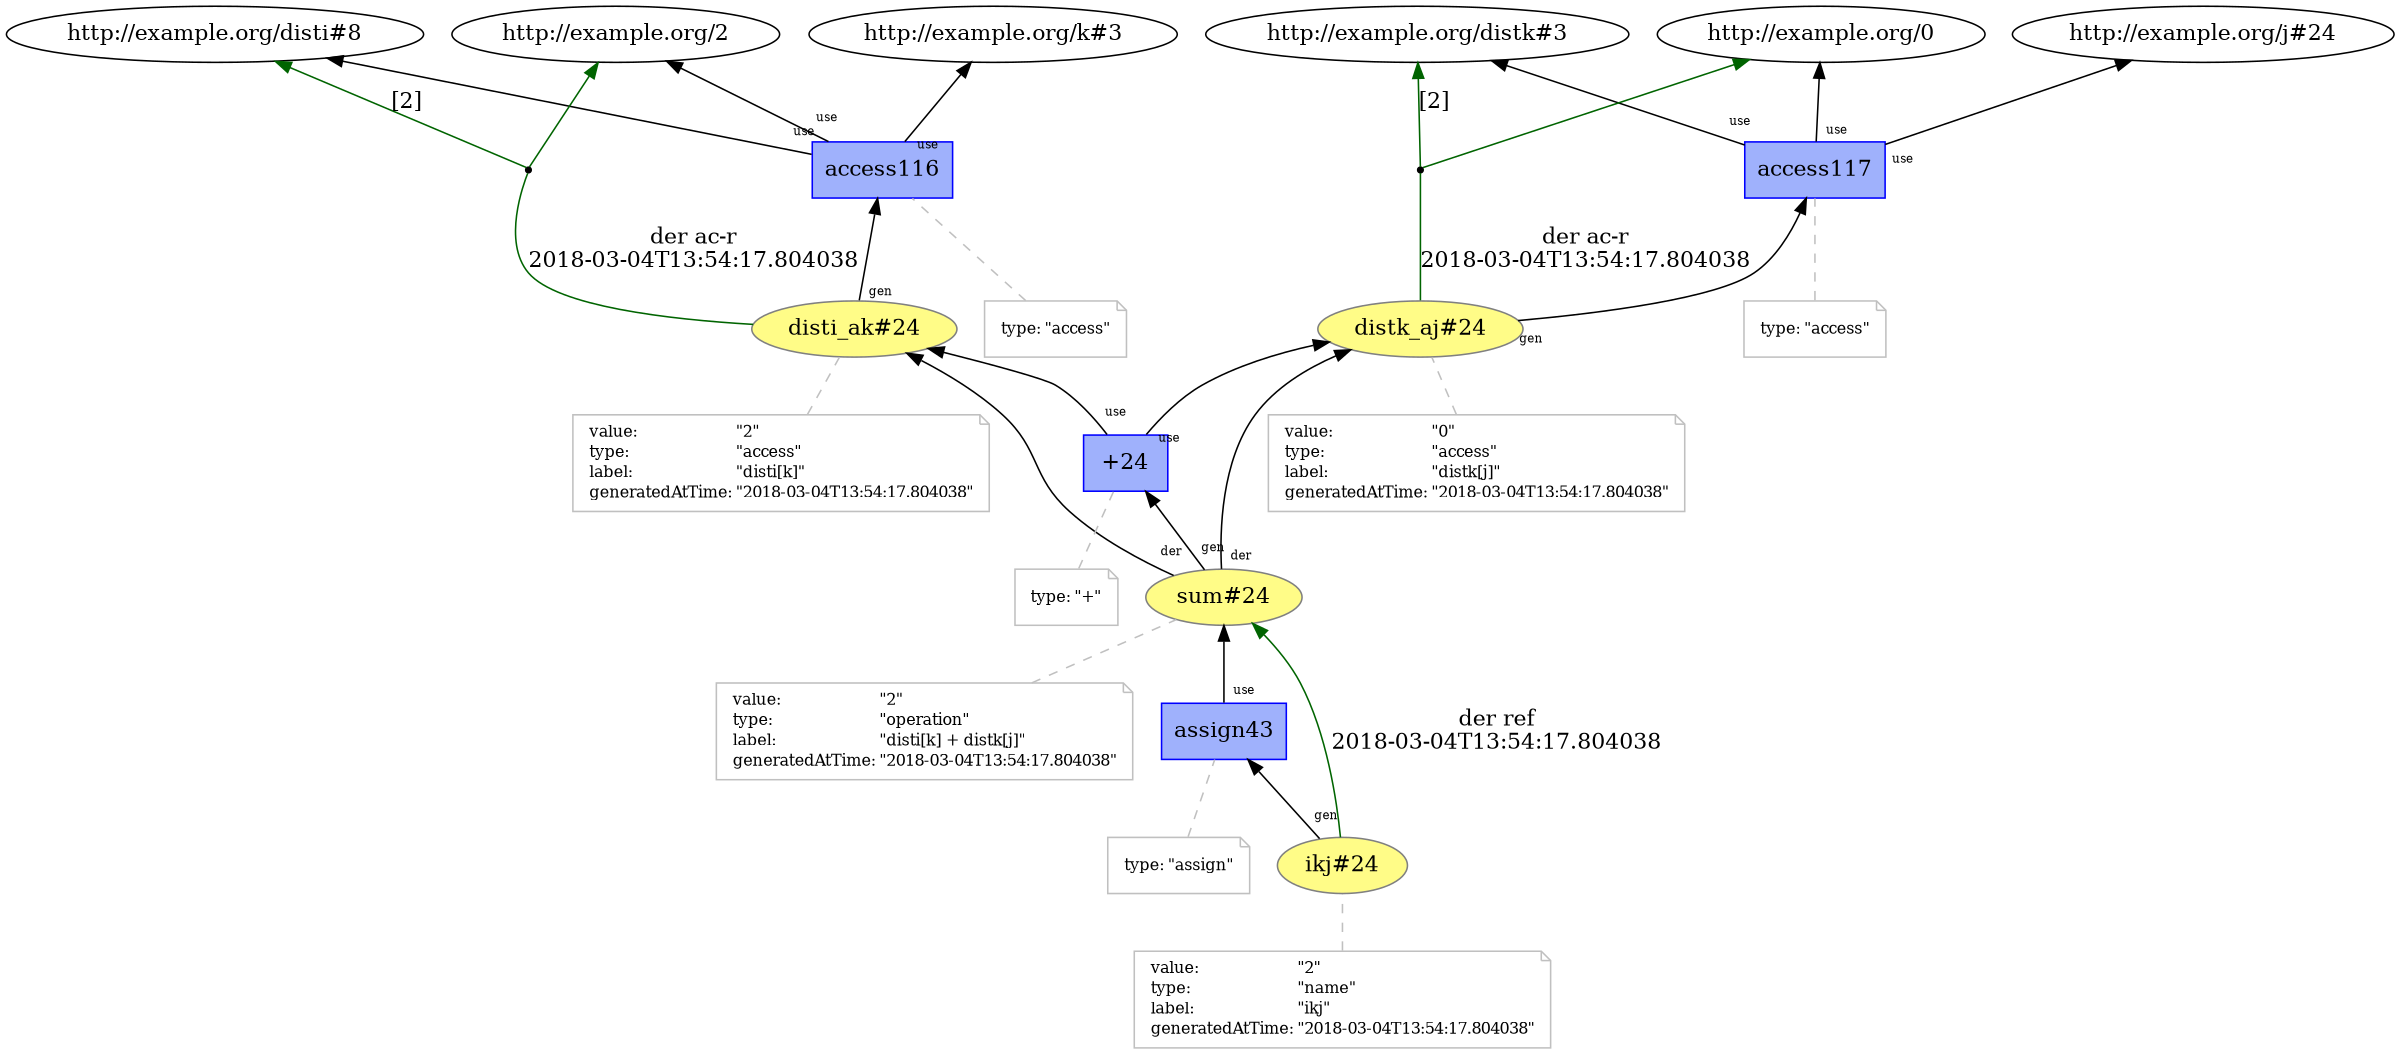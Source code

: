 digraph "PROV" { size="16,12"; rankdir="BT";
"http://example.org/disti_ak#24" [fillcolor="#FFFC87",color="#808080",style="filled",label="disti_ak#24",URL="http://example.org/disti_ak#24"]
"-attrs0" [color="gray",shape="note",fontsize="10",fontcolor="black",label=<<TABLE cellpadding="0" border="0">
	<TR>
	    <TD align="left">value:</TD>
	    <TD align="left">&quot;2&quot;</TD>
	</TR>
	<TR>
	    <TD align="left">type:</TD>
	    <TD align="left">&quot;access&quot;</TD>
	</TR>
	<TR>
	    <TD align="left">label:</TD>
	    <TD align="left">&quot;disti[k]&quot;</TD>
	</TR>
	<TR>
	    <TD align="left">generatedAtTime:</TD>
	    <TD align="left">&quot;2018-03-04T13:54:17.804038&quot;</TD>
	</TR>
</TABLE>>]
"-attrs0" -> "http://example.org/disti_ak#24" [color="gray",style="dashed",arrowhead="none"]
"http://example.org/access116" [fillcolor="#9FB1FC",color="#0000FF",shape="polygon",sides="4",style="filled",label="access116",URL="http://example.org/access116"]
"-attrs1" [color="gray",shape="note",fontsize="10",fontcolor="black",label=<<TABLE cellpadding="0" border="0">
	<TR>
	    <TD align="left">type:</TD>
	    <TD align="left">&quot;access&quot;</TD>
	</TR>
</TABLE>>]
"-attrs1" -> "http://example.org/access116" [color="gray",style="dashed",arrowhead="none"]
"http://example.org/access116" -> "http://example.org/2" [labelfontsize="8",labeldistance="1.5",labelangle="60.0",rotation="20",taillabel="use"]
"bn0" [shape="point",label=""]
"http://example.org/disti_ak#24" -> "bn0" [arrowhead="none",color="darkgreen",label="der ac-r
2018-03-04T13:54:17.804038"]
"bn0" -> "http://example.org/disti#8" [labelfontsize="8",labeldistance="1.5",color="darkgreen",labelangle="60.0",rotation="20",label="[2]"]
"bn0" -> "http://example.org/2" [color="darkgreen"]
"http://example.org/disti_ak#24" -> "http://example.org/access116" [labelfontsize="8",labeldistance="1.5",labelangle="60.0",rotation="20",taillabel="gen"]
"http://example.org/access116" -> "http://example.org/disti#8" [labelfontsize="8",labeldistance="1.5",labelangle="60.0",rotation="20",taillabel="use"]
"http://example.org/access116" -> "http://example.org/k#3" [labelfontsize="8",labeldistance="1.5",labelangle="60.0",rotation="20",taillabel="use"]
"http://example.org/distk_aj#24" [fillcolor="#FFFC87",color="#808080",style="filled",label="distk_aj#24",URL="http://example.org/distk_aj#24"]
"-attrs2" [color="gray",shape="note",fontsize="10",fontcolor="black",label=<<TABLE cellpadding="0" border="0">
	<TR>
	    <TD align="left">value:</TD>
	    <TD align="left">&quot;0&quot;</TD>
	</TR>
	<TR>
	    <TD align="left">type:</TD>
	    <TD align="left">&quot;access&quot;</TD>
	</TR>
	<TR>
	    <TD align="left">label:</TD>
	    <TD align="left">&quot;distk[j]&quot;</TD>
	</TR>
	<TR>
	    <TD align="left">generatedAtTime:</TD>
	    <TD align="left">&quot;2018-03-04T13:54:17.804038&quot;</TD>
	</TR>
</TABLE>>]
"-attrs2" -> "http://example.org/distk_aj#24" [color="gray",style="dashed",arrowhead="none"]
"http://example.org/access117" [fillcolor="#9FB1FC",color="#0000FF",shape="polygon",sides="4",style="filled",label="access117",URL="http://example.org/access117"]
"-attrs3" [color="gray",shape="note",fontsize="10",fontcolor="black",label=<<TABLE cellpadding="0" border="0">
	<TR>
	    <TD align="left">type:</TD>
	    <TD align="left">&quot;access&quot;</TD>
	</TR>
</TABLE>>]
"-attrs3" -> "http://example.org/access117" [color="gray",style="dashed",arrowhead="none"]
"http://example.org/access117" -> "http://example.org/0" [labelfontsize="8",labeldistance="1.5",labelangle="60.0",rotation="20",taillabel="use"]
"bn1" [shape="point",label=""]
"http://example.org/distk_aj#24" -> "bn1" [arrowhead="none",color="darkgreen",label="der ac-r
2018-03-04T13:54:17.804038"]
"bn1" -> "http://example.org/distk#3" [labelfontsize="8",labeldistance="1.5",color="darkgreen",labelangle="60.0",rotation="20",label="[2]"]
"bn1" -> "http://example.org/0" [color="darkgreen"]
"http://example.org/distk_aj#24" -> "http://example.org/access117" [labelfontsize="8",labeldistance="1.5",labelangle="60.0",rotation="20",taillabel="gen"]
"http://example.org/access117" -> "http://example.org/distk#3" [labelfontsize="8",labeldistance="1.5",labelangle="60.0",rotation="20",taillabel="use"]
"http://example.org/access117" -> "http://example.org/j#24" [labelfontsize="8",labeldistance="1.5",labelangle="60.0",rotation="20",taillabel="use"]
"http://example.org/sum#24" [fillcolor="#FFFC87",color="#808080",style="filled",label="sum#24",URL="http://example.org/sum#24"]
"-attrs4" [color="gray",shape="note",fontsize="10",fontcolor="black",label=<<TABLE cellpadding="0" border="0">
	<TR>
	    <TD align="left">value:</TD>
	    <TD align="left">&quot;2&quot;</TD>
	</TR>
	<TR>
	    <TD align="left">type:</TD>
	    <TD align="left">&quot;operation&quot;</TD>
	</TR>
	<TR>
	    <TD align="left">label:</TD>
	    <TD align="left">&quot;disti[k] + distk[j]&quot;</TD>
	</TR>
	<TR>
	    <TD align="left">generatedAtTime:</TD>
	    <TD align="left">&quot;2018-03-04T13:54:17.804038&quot;</TD>
	</TR>
</TABLE>>]
"-attrs4" -> "http://example.org/sum#24" [color="gray",style="dashed",arrowhead="none"]
"http://example.org/+24" [fillcolor="#9FB1FC",color="#0000FF",shape="polygon",sides="4",style="filled",label="+24",URL="http://example.org/+24"]
"-attrs5" [color="gray",shape="note",fontsize="10",fontcolor="black",label=<<TABLE cellpadding="0" border="0">
	<TR>
	    <TD align="left">type:</TD>
	    <TD align="left">&quot;+&quot;</TD>
	</TR>
</TABLE>>]
"-attrs5" -> "http://example.org/+24" [color="gray",style="dashed",arrowhead="none"]
"http://example.org/+24" -> "http://example.org/disti_ak#24" [labelfontsize="8",labeldistance="1.5",labelangle="60.0",rotation="20",taillabel="use"]
"http://example.org/sum#24" -> "http://example.org/disti_ak#24" [labelfontsize="8",labeldistance="1.5",labelangle="60.0",rotation="20",taillabel="der"]
"http://example.org/+24" -> "http://example.org/distk_aj#24" [labelfontsize="8",labeldistance="1.5",labelangle="60.0",rotation="20",taillabel="use"]
"http://example.org/sum#24" -> "http://example.org/distk_aj#24" [labelfontsize="8",labeldistance="1.5",labelangle="60.0",rotation="20",taillabel="der"]
"http://example.org/sum#24" -> "http://example.org/+24" [labelfontsize="8",labeldistance="1.5",labelangle="60.0",rotation="20",taillabel="gen"]
"http://example.org/ikj#24" [fillcolor="#FFFC87",color="#808080",style="filled",label="ikj#24",URL="http://example.org/ikj#24"]
"-attrs6" [color="gray",shape="note",fontsize="10",fontcolor="black",label=<<TABLE cellpadding="0" border="0">
	<TR>
	    <TD align="left">value:</TD>
	    <TD align="left">&quot;2&quot;</TD>
	</TR>
	<TR>
	    <TD align="left">type:</TD>
	    <TD align="left">&quot;name&quot;</TD>
	</TR>
	<TR>
	    <TD align="left">label:</TD>
	    <TD align="left">&quot;ikj&quot;</TD>
	</TR>
	<TR>
	    <TD align="left">generatedAtTime:</TD>
	    <TD align="left">&quot;2018-03-04T13:54:17.804038&quot;</TD>
	</TR>
</TABLE>>]
"-attrs6" -> "http://example.org/ikj#24" [color="gray",style="dashed",arrowhead="none"]
"http://example.org/assign43" [fillcolor="#9FB1FC",color="#0000FF",shape="polygon",sides="4",style="filled",label="assign43",URL="http://example.org/assign43"]
"-attrs7" [color="gray",shape="note",fontsize="10",fontcolor="black",label=<<TABLE cellpadding="0" border="0">
	<TR>
	    <TD align="left">type:</TD>
	    <TD align="left">&quot;assign&quot;</TD>
	</TR>
</TABLE>>]
"-attrs7" -> "http://example.org/assign43" [color="gray",style="dashed",arrowhead="none"]
"http://example.org/assign43" -> "http://example.org/sum#24" [labelfontsize="8",labeldistance="1.5",labelangle="60.0",rotation="20",taillabel="use"]
"http://example.org/ikj#24" -> "http://example.org/sum#24" [labelfontsize="8",labeldistance="1.5",color="darkgreen",labelangle="60.0",rotation="20",label="der ref
2018-03-04T13:54:17.804038"]
"http://example.org/ikj#24" -> "http://example.org/assign43" [labelfontsize="8",labeldistance="1.5",labelangle="60.0",rotation="20",taillabel="gen"]
}